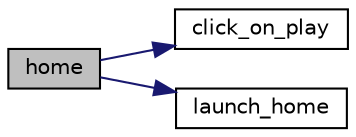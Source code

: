 digraph "home"
{
 // LATEX_PDF_SIZE
  edge [fontname="Helvetica",fontsize="10",labelfontname="Helvetica",labelfontsize="10"];
  node [fontname="Helvetica",fontsize="10",shape=record];
  rankdir="LR";
  Node1 [label="home",height=0.2,width=0.4,color="black", fillcolor="grey75", style="filled", fontcolor="black",tooltip="Function that launch the home screen."];
  Node1 -> Node2 [color="midnightblue",fontsize="10",style="solid",fontname="Helvetica"];
  Node2 [label="click_on_play",height=0.2,width=0.4,color="black", fillcolor="white", style="filled",URL="$home_8h.html#aefa0163ae52b5b33d6e394567d27161a",tooltip="Function that check if the user click on the play button."];
  Node1 -> Node3 [color="midnightblue",fontsize="10",style="solid",fontname="Helvetica"];
  Node3 [label="launch_home",height=0.2,width=0.4,color="black", fillcolor="white", style="filled",URL="$home_8h.html#a04c4f719bbf663e66a0eaa2add05d816",tooltip="Function that create window and launch the home screen."];
}
